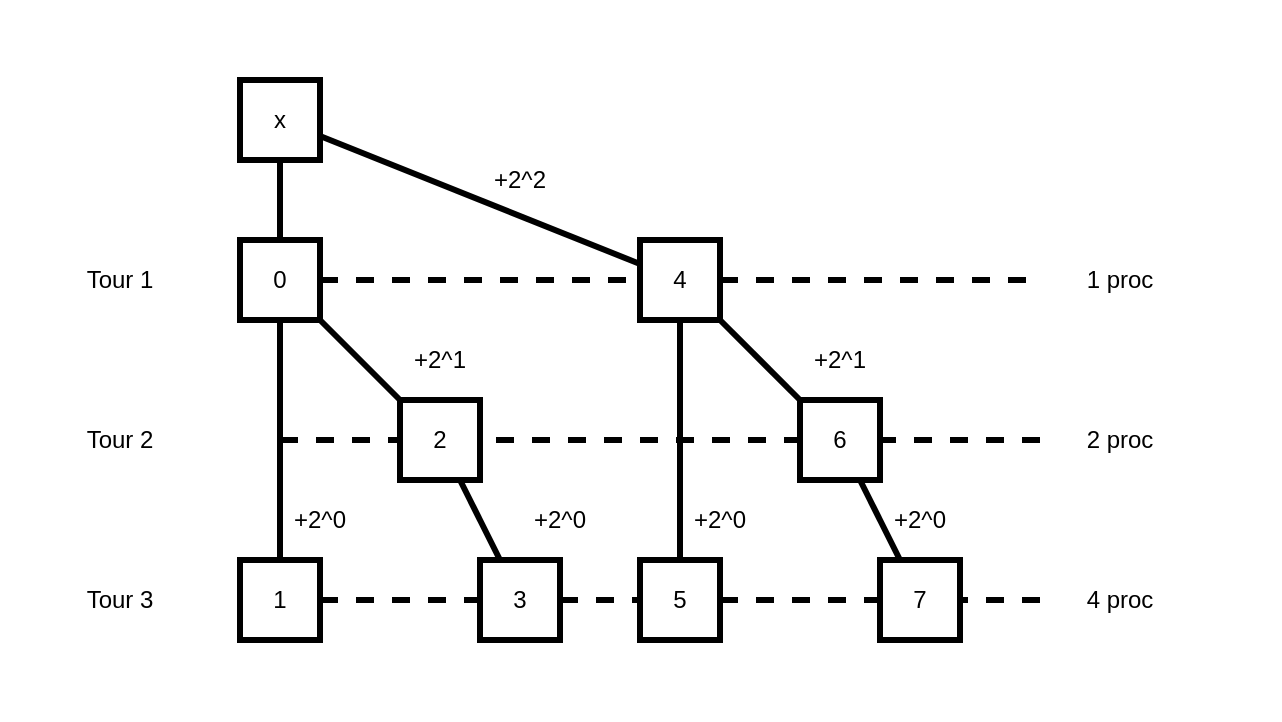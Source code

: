 <mxfile version="20.8.18" type="device"><diagram id="4drqCZ3eVDzUJnQ9uuLb" name="Page-1"><mxGraphModel dx="1387" dy="756" grid="1" gridSize="10" guides="1" tooltips="1" connect="1" arrows="1" fold="1" page="1" pageScale="1" pageWidth="827" pageHeight="1169" math="0" shadow="0"><root><mxCell id="0"/><mxCell id="1" parent="0"/><mxCell id="nq-gJVpo_FYlwsWvT4nC-2" style="edgeStyle=orthogonalEdgeStyle;rounded=0;orthogonalLoop=1;jettySize=auto;html=1;exitX=0.5;exitY=1;exitDx=0;exitDy=0;endArrow=none;endFill=0;strokeWidth=3;" parent="1" source="nq-gJVpo_FYlwsWvT4nC-1" target="nq-gJVpo_FYlwsWvT4nC-31" edge="1"><mxGeometry relative="1" as="geometry"><mxPoint x="120" y="240" as="targetPoint"/></mxGeometry></mxCell><mxCell id="nq-gJVpo_FYlwsWvT4nC-1" value="x" style="rounded=0;whiteSpace=wrap;html=1;strokeWidth=3;" parent="1" vertex="1"><mxGeometry x="120" y="40" width="40" height="40" as="geometry"/></mxCell><mxCell id="nq-gJVpo_FYlwsWvT4nC-4" value="0" style="rounded=0;whiteSpace=wrap;html=1;strokeWidth=3;" parent="1" vertex="1"><mxGeometry x="120" y="120" width="40" height="40" as="geometry"/></mxCell><mxCell id="nq-gJVpo_FYlwsWvT4nC-5" value="Tour 1" style="text;strokeColor=none;align=center;fillColor=none;html=1;verticalAlign=middle;whiteSpace=wrap;rounded=0;" parent="1" vertex="1"><mxGeometry x="40" y="120" width="40" height="40" as="geometry"/></mxCell><mxCell id="nq-gJVpo_FYlwsWvT4nC-6" value="" style="endArrow=none;dashed=1;html=1;rounded=0;strokeWidth=3;startArrow=none;" parent="1" source="nq-gJVpo_FYlwsWvT4nC-7" target="nq-gJVpo_FYlwsWvT4nC-10" edge="1"><mxGeometry width="50" height="50" relative="1" as="geometry"><mxPoint x="290" y="180" as="sourcePoint"/><mxPoint x="520" y="140" as="targetPoint"/></mxGeometry></mxCell><mxCell id="nq-gJVpo_FYlwsWvT4nC-8" style="rounded=0;orthogonalLoop=1;jettySize=auto;html=1;strokeWidth=3;endArrow=none;endFill=0;" parent="1" source="nq-gJVpo_FYlwsWvT4nC-7" target="nq-gJVpo_FYlwsWvT4nC-1" edge="1"><mxGeometry relative="1" as="geometry"/></mxCell><mxCell id="nq-gJVpo_FYlwsWvT4nC-10" value="1 proc" style="text;strokeColor=none;align=center;fillColor=none;html=1;verticalAlign=middle;whiteSpace=wrap;rounded=0;" parent="1" vertex="1"><mxGeometry x="520" y="120" width="80" height="40" as="geometry"/></mxCell><mxCell id="nq-gJVpo_FYlwsWvT4nC-12" value="" style="endArrow=none;dashed=1;html=1;rounded=0;strokeWidth=3;" parent="1" target="nq-gJVpo_FYlwsWvT4nC-13" edge="1"><mxGeometry width="50" height="50" relative="1" as="geometry"><mxPoint x="140" y="220" as="sourcePoint"/><mxPoint x="440" y="220" as="targetPoint"/></mxGeometry></mxCell><mxCell id="nq-gJVpo_FYlwsWvT4nC-13" value="6" style="rounded=0;whiteSpace=wrap;html=1;strokeWidth=3;" parent="1" vertex="1"><mxGeometry x="400" y="200" width="40" height="40" as="geometry"/></mxCell><mxCell id="nq-gJVpo_FYlwsWvT4nC-14" value="" style="endArrow=none;dashed=1;html=1;rounded=0;strokeWidth=3;" parent="1" source="nq-gJVpo_FYlwsWvT4nC-16" target="nq-gJVpo_FYlwsWvT4nC-13" edge="1"><mxGeometry width="50" height="50" relative="1" as="geometry"><mxPoint x="520" y="220" as="sourcePoint"/><mxPoint x="410" y="230" as="targetPoint"/></mxGeometry></mxCell><mxCell id="nq-gJVpo_FYlwsWvT4nC-15" value="Tour 2" style="text;strokeColor=none;align=center;fillColor=none;html=1;verticalAlign=middle;whiteSpace=wrap;rounded=0;" parent="1" vertex="1"><mxGeometry x="40" y="200" width="40" height="40" as="geometry"/></mxCell><mxCell id="nq-gJVpo_FYlwsWvT4nC-16" value="2 proc" style="text;strokeColor=none;align=center;fillColor=none;html=1;verticalAlign=middle;whiteSpace=wrap;rounded=0;" parent="1" vertex="1"><mxGeometry x="520" y="200" width="80" height="40" as="geometry"/></mxCell><mxCell id="nq-gJVpo_FYlwsWvT4nC-17" value="" style="endArrow=none;dashed=1;html=1;rounded=0;strokeWidth=3;" parent="1" source="nq-gJVpo_FYlwsWvT4nC-4" target="nq-gJVpo_FYlwsWvT4nC-7" edge="1"><mxGeometry width="50" height="50" relative="1" as="geometry"><mxPoint x="160" y="140" as="sourcePoint"/><mxPoint x="480" y="140" as="targetPoint"/></mxGeometry></mxCell><mxCell id="nq-gJVpo_FYlwsWvT4nC-7" value="4" style="rounded=0;whiteSpace=wrap;html=1;strokeWidth=3;" parent="1" vertex="1"><mxGeometry x="320" y="120" width="40" height="40" as="geometry"/></mxCell><mxCell id="nq-gJVpo_FYlwsWvT4nC-19" style="rounded=0;orthogonalLoop=1;jettySize=auto;html=1;strokeWidth=3;endArrow=none;endFill=0;" parent="1" source="nq-gJVpo_FYlwsWvT4nC-7" target="nq-gJVpo_FYlwsWvT4nC-13" edge="1"><mxGeometry relative="1" as="geometry"><mxPoint x="330" y="140" as="sourcePoint"/><mxPoint x="210" y="80" as="targetPoint"/></mxGeometry></mxCell><mxCell id="nq-gJVpo_FYlwsWvT4nC-20" value="+2^1" style="text;strokeColor=none;align=center;fillColor=none;html=1;verticalAlign=middle;whiteSpace=wrap;rounded=0;" parent="1" vertex="1"><mxGeometry x="400" y="160" width="40" height="40" as="geometry"/></mxCell><mxCell id="nq-gJVpo_FYlwsWvT4nC-11" value="2" style="rounded=0;whiteSpace=wrap;html=1;strokeWidth=3;" parent="1" vertex="1"><mxGeometry x="200" y="200" width="40" height="40" as="geometry"/></mxCell><mxCell id="nq-gJVpo_FYlwsWvT4nC-21" style="rounded=0;orthogonalLoop=1;jettySize=auto;html=1;strokeWidth=3;endArrow=none;endFill=0;" parent="1" source="nq-gJVpo_FYlwsWvT4nC-4" target="nq-gJVpo_FYlwsWvT4nC-11" edge="1"><mxGeometry relative="1" as="geometry"><mxPoint x="330" y="170" as="sourcePoint"/><mxPoint x="370" y="210" as="targetPoint"/></mxGeometry></mxCell><mxCell id="nq-gJVpo_FYlwsWvT4nC-22" value="" style="endArrow=none;dashed=1;html=1;rounded=0;strokeWidth=3;startArrow=none;" parent="1" source="nq-gJVpo_FYlwsWvT4nC-36" target="nq-gJVpo_FYlwsWvT4nC-23" edge="1"><mxGeometry width="50" height="50" relative="1" as="geometry"><mxPoint x="140" y="300" as="sourcePoint"/><mxPoint x="480" y="300" as="targetPoint"/></mxGeometry></mxCell><mxCell id="nq-gJVpo_FYlwsWvT4nC-23" value="7" style="rounded=0;whiteSpace=wrap;html=1;strokeWidth=3;" parent="1" vertex="1"><mxGeometry x="440" y="280" width="40" height="40" as="geometry"/></mxCell><mxCell id="nq-gJVpo_FYlwsWvT4nC-24" value="" style="endArrow=none;dashed=1;html=1;rounded=0;strokeWidth=3;" parent="1" target="nq-gJVpo_FYlwsWvT4nC-23" edge="1"><mxGeometry width="50" height="50" relative="1" as="geometry"><mxPoint x="520" y="300" as="sourcePoint"/><mxPoint x="410" y="310" as="targetPoint"/></mxGeometry></mxCell><mxCell id="nq-gJVpo_FYlwsWvT4nC-25" value="Tour 3" style="text;strokeColor=none;align=center;fillColor=none;html=1;verticalAlign=middle;whiteSpace=wrap;rounded=0;" parent="1" vertex="1"><mxGeometry x="40" y="280" width="40" height="40" as="geometry"/></mxCell><mxCell id="nq-gJVpo_FYlwsWvT4nC-26" value="4 proc" style="text;strokeColor=none;align=center;fillColor=none;html=1;verticalAlign=middle;whiteSpace=wrap;rounded=0;" parent="1" vertex="1"><mxGeometry x="520" y="280" width="80" height="40" as="geometry"/></mxCell><mxCell id="nq-gJVpo_FYlwsWvT4nC-27" style="rounded=0;orthogonalLoop=1;jettySize=auto;html=1;strokeWidth=3;endArrow=none;endFill=0;" parent="1" source="nq-gJVpo_FYlwsWvT4nC-13" target="nq-gJVpo_FYlwsWvT4nC-23" edge="1"><mxGeometry relative="1" as="geometry"><mxPoint x="400" y="240" as="sourcePoint"/><mxPoint x="250" y="160" as="targetPoint"/></mxGeometry></mxCell><mxCell id="nq-gJVpo_FYlwsWvT4nC-28" value="+2^0" style="text;strokeColor=none;align=center;fillColor=none;html=1;verticalAlign=middle;whiteSpace=wrap;rounded=0;" parent="1" vertex="1"><mxGeometry x="440" y="240" width="40" height="40" as="geometry"/></mxCell><mxCell id="nq-gJVpo_FYlwsWvT4nC-29" value="3" style="rounded=0;whiteSpace=wrap;html=1;strokeWidth=3;" parent="1" vertex="1"><mxGeometry x="240" y="280" width="40" height="40" as="geometry"/></mxCell><mxCell id="nq-gJVpo_FYlwsWvT4nC-30" style="rounded=0;orthogonalLoop=1;jettySize=auto;html=1;strokeWidth=3;endArrow=none;endFill=0;" parent="1" source="nq-gJVpo_FYlwsWvT4nC-11" target="nq-gJVpo_FYlwsWvT4nC-29" edge="1"><mxGeometry relative="1" as="geometry"><mxPoint x="200" y="240" as="sourcePoint"/><mxPoint x="410" y="290" as="targetPoint"/></mxGeometry></mxCell><mxCell id="nq-gJVpo_FYlwsWvT4nC-31" value="1" style="rounded=0;whiteSpace=wrap;html=1;strokeWidth=3;" parent="1" vertex="1"><mxGeometry x="120" y="280" width="40" height="40" as="geometry"/></mxCell><mxCell id="nq-gJVpo_FYlwsWvT4nC-32" value="+2^1" style="text;strokeColor=none;align=center;fillColor=none;html=1;verticalAlign=middle;whiteSpace=wrap;rounded=0;" parent="1" vertex="1"><mxGeometry x="200" y="160" width="40" height="40" as="geometry"/></mxCell><mxCell id="nq-gJVpo_FYlwsWvT4nC-33" value="+2^0" style="text;strokeColor=none;align=center;fillColor=none;html=1;verticalAlign=middle;whiteSpace=wrap;rounded=0;" parent="1" vertex="1"><mxGeometry x="140" y="240" width="40" height="40" as="geometry"/></mxCell><mxCell id="nq-gJVpo_FYlwsWvT4nC-34" value="+2^0" style="text;strokeColor=none;align=center;fillColor=none;html=1;verticalAlign=middle;whiteSpace=wrap;rounded=0;" parent="1" vertex="1"><mxGeometry x="260" y="240" width="40" height="40" as="geometry"/></mxCell><mxCell id="nq-gJVpo_FYlwsWvT4nC-37" value="" style="endArrow=none;dashed=1;html=1;rounded=0;strokeWidth=3;" parent="1" source="nq-gJVpo_FYlwsWvT4nC-31" target="nq-gJVpo_FYlwsWvT4nC-29" edge="1"><mxGeometry width="50" height="50" relative="1" as="geometry"><mxPoint x="200" y="330" as="sourcePoint"/><mxPoint x="200" y="300" as="targetPoint"/></mxGeometry></mxCell><mxCell id="nq-gJVpo_FYlwsWvT4nC-36" value="5" style="rounded=0;whiteSpace=wrap;html=1;strokeWidth=3;" parent="1" vertex="1"><mxGeometry x="320" y="280" width="40" height="40" as="geometry"/></mxCell><mxCell id="nq-gJVpo_FYlwsWvT4nC-38" style="rounded=0;orthogonalLoop=1;jettySize=auto;html=1;strokeWidth=3;endArrow=none;endFill=0;" parent="1" source="nq-gJVpo_FYlwsWvT4nC-7" target="nq-gJVpo_FYlwsWvT4nC-36" edge="1"><mxGeometry relative="1" as="geometry"><mxPoint x="370" y="170" as="sourcePoint"/><mxPoint x="410" y="210" as="targetPoint"/></mxGeometry></mxCell><mxCell id="nq-gJVpo_FYlwsWvT4nC-39" value="+2^0" style="text;strokeColor=none;align=center;fillColor=none;html=1;verticalAlign=middle;whiteSpace=wrap;rounded=0;" parent="1" vertex="1"><mxGeometry x="340" y="240" width="40" height="40" as="geometry"/></mxCell><mxCell id="nq-gJVpo_FYlwsWvT4nC-40" value="" style="endArrow=none;dashed=1;html=1;rounded=0;strokeWidth=3;" parent="1" source="nq-gJVpo_FYlwsWvT4nC-29" target="nq-gJVpo_FYlwsWvT4nC-36" edge="1"><mxGeometry width="50" height="50" relative="1" as="geometry"><mxPoint x="150" y="310" as="sourcePoint"/><mxPoint x="250" y="310" as="targetPoint"/></mxGeometry></mxCell><mxCell id="nq-gJVpo_FYlwsWvT4nC-41" value="+2^2" style="text;strokeColor=none;align=center;fillColor=none;html=1;verticalAlign=middle;whiteSpace=wrap;rounded=0;" parent="1" vertex="1"><mxGeometry x="240" y="70" width="40" height="40" as="geometry"/></mxCell><mxCell id="ozBMZJLEq-jML_i_YIGL-1" value="" style="rounded=0;whiteSpace=wrap;html=1;fillColor=none;strokeColor=none;" vertex="1" parent="1"><mxGeometry width="640" height="360" as="geometry"/></mxCell></root></mxGraphModel></diagram></mxfile>